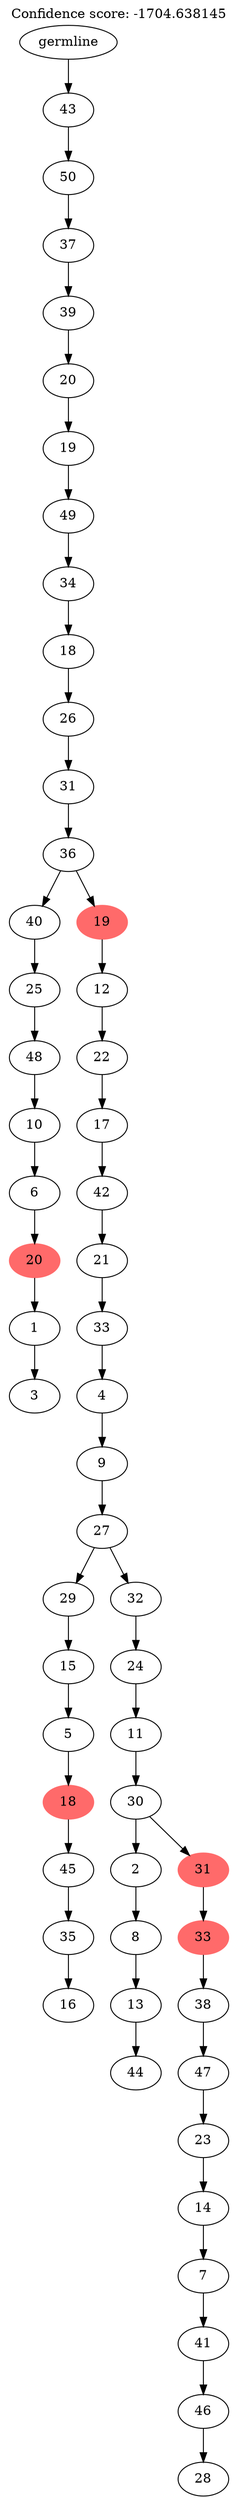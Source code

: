 digraph g {
	"54" -> "55";
	"55" [label="3"];
	"53" -> "54";
	"54" [label="1"];
	"52" -> "53";
	"53" [color=indianred1, style=filled, label="20"];
	"51" -> "52";
	"52" [label="6"];
	"50" -> "51";
	"51" [label="10"];
	"49" -> "50";
	"50" [label="48"];
	"48" -> "49";
	"49" [label="25"];
	"46" -> "47";
	"47" [label="16"];
	"45" -> "46";
	"46" [label="35"];
	"44" -> "45";
	"45" [label="45"];
	"43" -> "44";
	"44" [color=indianred1, style=filled, label="18"];
	"42" -> "43";
	"43" [label="5"];
	"41" -> "42";
	"42" [label="15"];
	"39" -> "40";
	"40" [label="44"];
	"38" -> "39";
	"39" [label="13"];
	"37" -> "38";
	"38" [label="8"];
	"35" -> "36";
	"36" [label="28"];
	"34" -> "35";
	"35" [label="46"];
	"33" -> "34";
	"34" [label="41"];
	"32" -> "33";
	"33" [label="7"];
	"31" -> "32";
	"32" [label="14"];
	"30" -> "31";
	"31" [label="23"];
	"29" -> "30";
	"30" [label="47"];
	"28" -> "29";
	"29" [label="38"];
	"27" -> "28";
	"28" [color=indianred1, style=filled, label="33"];
	"26" -> "27";
	"27" [color=indianred1, style=filled, label="31"];
	"26" -> "37";
	"37" [label="2"];
	"25" -> "26";
	"26" [label="30"];
	"24" -> "25";
	"25" [label="11"];
	"23" -> "24";
	"24" [label="24"];
	"22" -> "23";
	"23" [label="32"];
	"22" -> "41";
	"41" [label="29"];
	"21" -> "22";
	"22" [label="27"];
	"20" -> "21";
	"21" [label="9"];
	"19" -> "20";
	"20" [label="4"];
	"18" -> "19";
	"19" [label="33"];
	"17" -> "18";
	"18" [label="21"];
	"16" -> "17";
	"17" [label="42"];
	"15" -> "16";
	"16" [label="17"];
	"14" -> "15";
	"15" [label="22"];
	"13" -> "14";
	"14" [label="12"];
	"12" -> "13";
	"13" [color=indianred1, style=filled, label="19"];
	"12" -> "48";
	"48" [label="40"];
	"11" -> "12";
	"12" [label="36"];
	"10" -> "11";
	"11" [label="31"];
	"9" -> "10";
	"10" [label="26"];
	"8" -> "9";
	"9" [label="18"];
	"7" -> "8";
	"8" [label="34"];
	"6" -> "7";
	"7" [label="49"];
	"5" -> "6";
	"6" [label="19"];
	"4" -> "5";
	"5" [label="20"];
	"3" -> "4";
	"4" [label="39"];
	"2" -> "3";
	"3" [label="37"];
	"1" -> "2";
	"2" [label="50"];
	"0" -> "1";
	"1" [label="43"];
	"0" [label="germline"];
	labelloc="t";
	label="Confidence score: -1704.638145";
}
